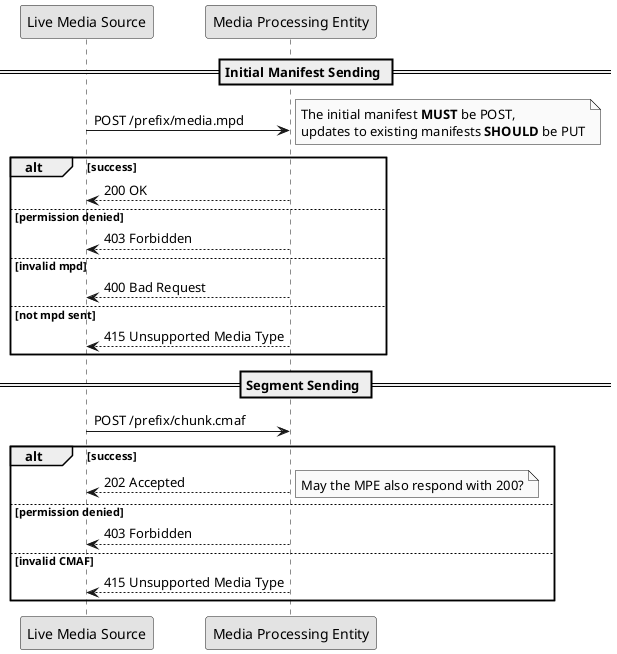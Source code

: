 @startuml

skinparam monochrome true
skinparam shadowing false

participant "Live Media Source" as Encoder
participant "Media Processing Entity" as Packager

== Initial Manifest Sending ==

Encoder -> Packager: POST /prefix/media.mpd
note right
    The initial manifest <b>MUST</b> be POST,
    updates to existing manifests <b>SHOULD</b> be PUT
end note

alt success
    Packager --> Encoder: 200 OK
else permission denied
    Packager --> Encoder: 403 Forbidden
else invalid mpd
    Packager --> Encoder: 400 Bad Request
else not mpd sent
    Packager --> Encoder: 415 Unsupported Media Type
end

== Segment Sending ==

Encoder -> Packager: POST /prefix/chunk.cmaf

alt success
    Packager --> Encoder: 202 Accepted
    note right
        May the MPE also respond with 200?
    end note
else permission denied
    Packager --> Encoder: 403 Forbidden
else invalid CMAF
        Packager --> Encoder: 415 Unsupported Media Type
end

@enduml